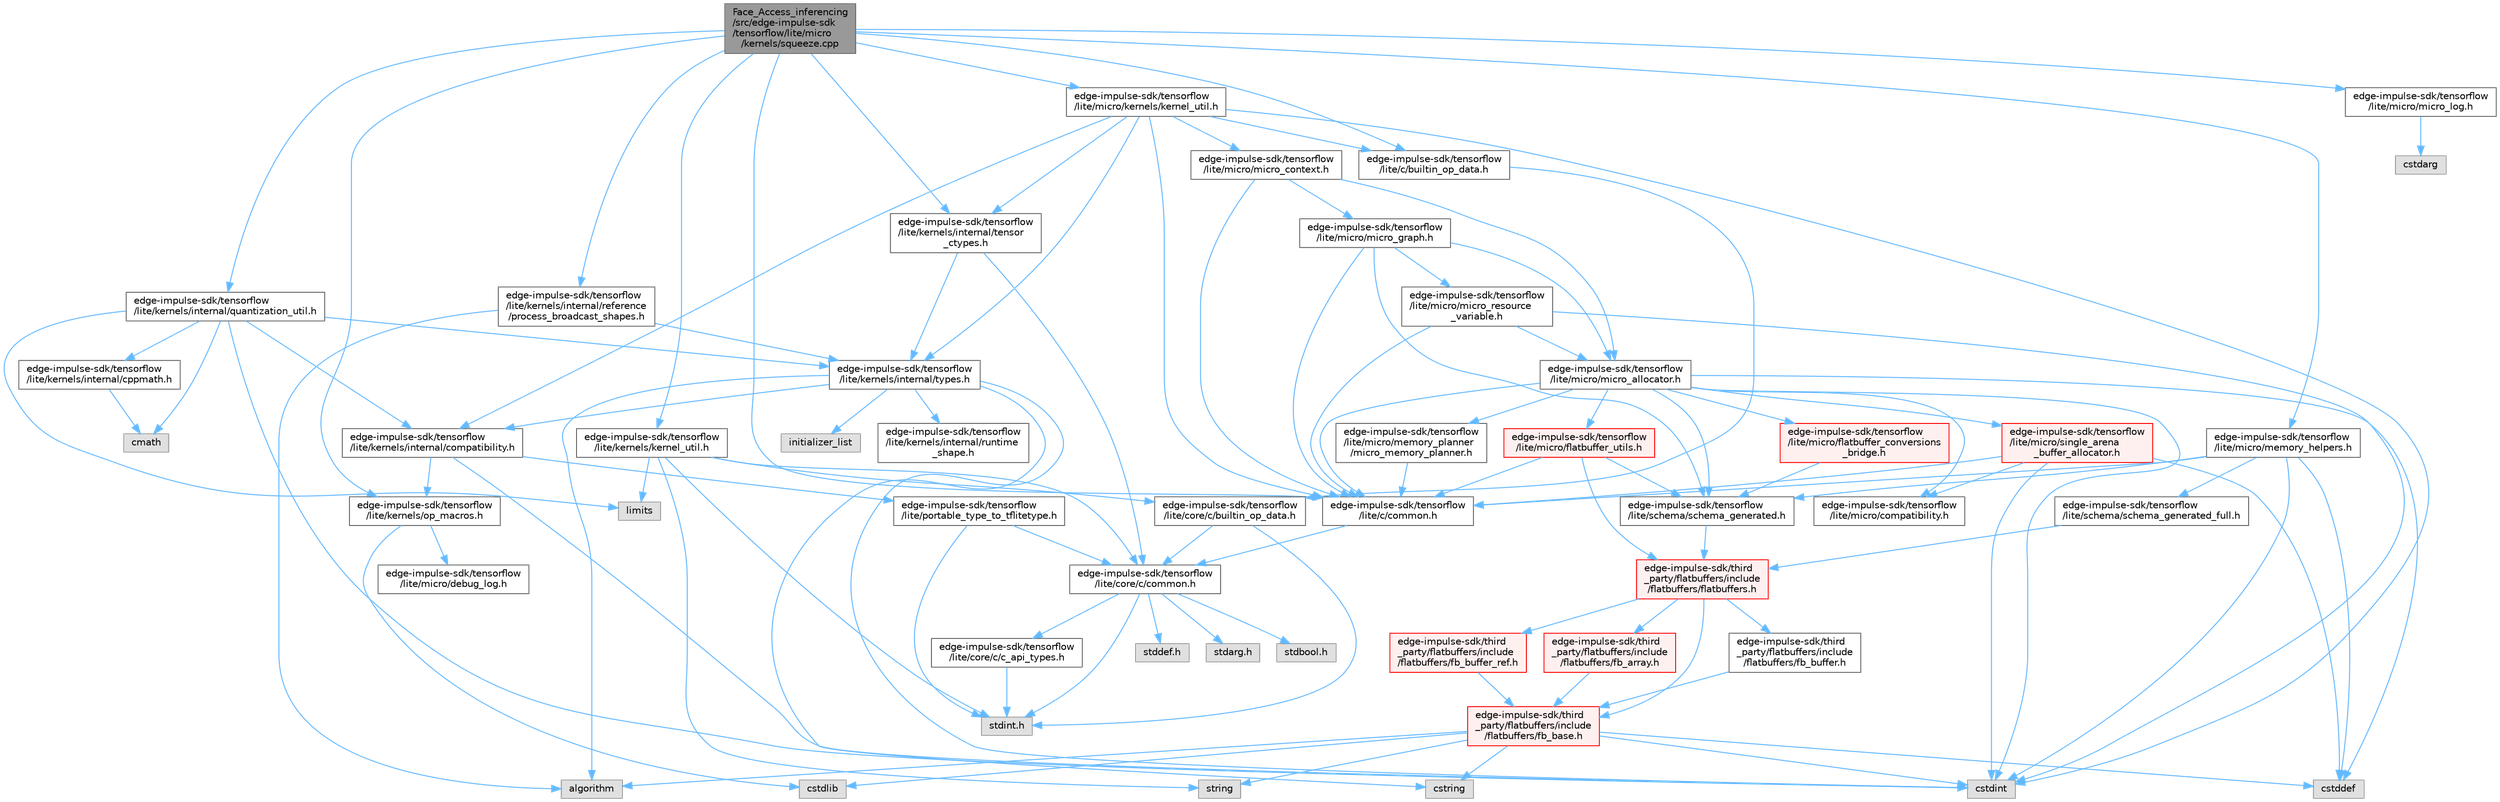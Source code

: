 digraph "Face_Access_inferencing/src/edge-impulse-sdk/tensorflow/lite/micro/kernels/squeeze.cpp"
{
 // LATEX_PDF_SIZE
  bgcolor="transparent";
  edge [fontname=Helvetica,fontsize=10,labelfontname=Helvetica,labelfontsize=10];
  node [fontname=Helvetica,fontsize=10,shape=box,height=0.2,width=0.4];
  Node1 [id="Node000001",label="Face_Access_inferencing\l/src/edge-impulse-sdk\l/tensorflow/lite/micro\l/kernels/squeeze.cpp",height=0.2,width=0.4,color="gray40", fillcolor="grey60", style="filled", fontcolor="black",tooltip=" "];
  Node1 -> Node2 [id="edge1_Node000001_Node000002",color="steelblue1",style="solid",tooltip=" "];
  Node2 [id="Node000002",label="edge-impulse-sdk/tensorflow\l/lite/c/builtin_op_data.h",height=0.2,width=0.4,color="grey40", fillcolor="white", style="filled",URL="$_face___access__inferencing_2src_2edge-impulse-sdk_2tensorflow_2lite_2c_2builtin__op__data_8h.html",tooltip=" "];
  Node2 -> Node3 [id="edge2_Node000002_Node000003",color="steelblue1",style="solid",tooltip=" "];
  Node3 [id="Node000003",label="edge-impulse-sdk/tensorflow\l/lite/core/c/builtin_op_data.h",height=0.2,width=0.4,color="grey40", fillcolor="white", style="filled",URL="$_face___access__inferencing_2src_2edge-impulse-sdk_2tensorflow_2lite_2core_2c_2builtin__op__data_8h.html",tooltip=" "];
  Node3 -> Node4 [id="edge3_Node000003_Node000004",color="steelblue1",style="solid",tooltip=" "];
  Node4 [id="Node000004",label="stdint.h",height=0.2,width=0.4,color="grey60", fillcolor="#E0E0E0", style="filled",tooltip=" "];
  Node3 -> Node5 [id="edge4_Node000003_Node000005",color="steelblue1",style="solid",tooltip=" "];
  Node5 [id="Node000005",label="edge-impulse-sdk/tensorflow\l/lite/core/c/common.h",height=0.2,width=0.4,color="grey40", fillcolor="white", style="filled",URL="$_face___access__inferencing_2src_2edge-impulse-sdk_2tensorflow_2lite_2core_2c_2common_8h.html",tooltip=" "];
  Node5 -> Node6 [id="edge5_Node000005_Node000006",color="steelblue1",style="solid",tooltip=" "];
  Node6 [id="Node000006",label="stdarg.h",height=0.2,width=0.4,color="grey60", fillcolor="#E0E0E0", style="filled",tooltip=" "];
  Node5 -> Node7 [id="edge6_Node000005_Node000007",color="steelblue1",style="solid",tooltip=" "];
  Node7 [id="Node000007",label="stdbool.h",height=0.2,width=0.4,color="grey60", fillcolor="#E0E0E0", style="filled",tooltip=" "];
  Node5 -> Node8 [id="edge7_Node000005_Node000008",color="steelblue1",style="solid",tooltip=" "];
  Node8 [id="Node000008",label="stddef.h",height=0.2,width=0.4,color="grey60", fillcolor="#E0E0E0", style="filled",tooltip=" "];
  Node5 -> Node4 [id="edge8_Node000005_Node000004",color="steelblue1",style="solid",tooltip=" "];
  Node5 -> Node9 [id="edge9_Node000005_Node000009",color="steelblue1",style="solid",tooltip=" "];
  Node9 [id="Node000009",label="edge-impulse-sdk/tensorflow\l/lite/core/c/c_api_types.h",height=0.2,width=0.4,color="grey40", fillcolor="white", style="filled",URL="$_face___access__inferencing_2src_2edge-impulse-sdk_2tensorflow_2lite_2core_2c_2c__api__types_8h.html",tooltip=" "];
  Node9 -> Node4 [id="edge10_Node000009_Node000004",color="steelblue1",style="solid",tooltip=" "];
  Node1 -> Node10 [id="edge11_Node000001_Node000010",color="steelblue1",style="solid",tooltip=" "];
  Node10 [id="Node000010",label="edge-impulse-sdk/tensorflow\l/lite/c/common.h",height=0.2,width=0.4,color="grey40", fillcolor="white", style="filled",URL="$_face___access__inferencing_2src_2edge-impulse-sdk_2tensorflow_2lite_2c_2common_8h.html",tooltip=" "];
  Node10 -> Node5 [id="edge12_Node000010_Node000005",color="steelblue1",style="solid",tooltip=" "];
  Node1 -> Node11 [id="edge13_Node000001_Node000011",color="steelblue1",style="solid",tooltip=" "];
  Node11 [id="Node000011",label="edge-impulse-sdk/tensorflow\l/lite/kernels/internal/quantization_util.h",height=0.2,width=0.4,color="grey40", fillcolor="white", style="filled",URL="$_face___access__inferencing_2src_2edge-impulse-sdk_2tensorflow_2lite_2kernels_2internal_2quantization__util_8h.html",tooltip=" "];
  Node11 -> Node12 [id="edge14_Node000011_Node000012",color="steelblue1",style="solid",tooltip=" "];
  Node12 [id="Node000012",label="cmath",height=0.2,width=0.4,color="grey60", fillcolor="#E0E0E0", style="filled",tooltip=" "];
  Node11 -> Node13 [id="edge15_Node000011_Node000013",color="steelblue1",style="solid",tooltip=" "];
  Node13 [id="Node000013",label="cstdint",height=0.2,width=0.4,color="grey60", fillcolor="#E0E0E0", style="filled",tooltip=" "];
  Node11 -> Node14 [id="edge16_Node000011_Node000014",color="steelblue1",style="solid",tooltip=" "];
  Node14 [id="Node000014",label="limits",height=0.2,width=0.4,color="grey60", fillcolor="#E0E0E0", style="filled",tooltip=" "];
  Node11 -> Node15 [id="edge17_Node000011_Node000015",color="steelblue1",style="solid",tooltip=" "];
  Node15 [id="Node000015",label="edge-impulse-sdk/tensorflow\l/lite/kernels/internal/compatibility.h",height=0.2,width=0.4,color="grey40", fillcolor="white", style="filled",URL="$_face___access__inferencing_2src_2edge-impulse-sdk_2tensorflow_2lite_2kernels_2internal_2compatibility_8h.html",tooltip=" "];
  Node15 -> Node13 [id="edge18_Node000015_Node000013",color="steelblue1",style="solid",tooltip=" "];
  Node15 -> Node16 [id="edge19_Node000015_Node000016",color="steelblue1",style="solid",tooltip=" "];
  Node16 [id="Node000016",label="edge-impulse-sdk/tensorflow\l/lite/portable_type_to_tflitetype.h",height=0.2,width=0.4,color="grey40", fillcolor="white", style="filled",URL="$_face___access__inferencing_2src_2edge-impulse-sdk_2tensorflow_2lite_2portable__type__to__tflitetype_8h.html",tooltip=" "];
  Node16 -> Node4 [id="edge20_Node000016_Node000004",color="steelblue1",style="solid",tooltip=" "];
  Node16 -> Node5 [id="edge21_Node000016_Node000005",color="steelblue1",style="solid",tooltip=" "];
  Node15 -> Node17 [id="edge22_Node000015_Node000017",color="steelblue1",style="solid",tooltip=" "];
  Node17 [id="Node000017",label="edge-impulse-sdk/tensorflow\l/lite/kernels/op_macros.h",height=0.2,width=0.4,color="grey40", fillcolor="white", style="filled",URL="$_face___access__inferencing_2src_2edge-impulse-sdk_2tensorflow_2lite_2kernels_2op__macros_8h.html",tooltip=" "];
  Node17 -> Node18 [id="edge23_Node000017_Node000018",color="steelblue1",style="solid",tooltip=" "];
  Node18 [id="Node000018",label="edge-impulse-sdk/tensorflow\l/lite/micro/debug_log.h",height=0.2,width=0.4,color="grey40", fillcolor="white", style="filled",URL="$_face___access__inferencing_2src_2edge-impulse-sdk_2tensorflow_2lite_2micro_2debug__log_8h.html",tooltip=" "];
  Node17 -> Node19 [id="edge24_Node000017_Node000019",color="steelblue1",style="solid",tooltip=" "];
  Node19 [id="Node000019",label="cstdlib",height=0.2,width=0.4,color="grey60", fillcolor="#E0E0E0", style="filled",tooltip=" "];
  Node11 -> Node20 [id="edge25_Node000011_Node000020",color="steelblue1",style="solid",tooltip=" "];
  Node20 [id="Node000020",label="edge-impulse-sdk/tensorflow\l/lite/kernels/internal/cppmath.h",height=0.2,width=0.4,color="grey40", fillcolor="white", style="filled",URL="$_face___access__inferencing_2src_2edge-impulse-sdk_2tensorflow_2lite_2kernels_2internal_2cppmath_8h.html",tooltip=" "];
  Node20 -> Node12 [id="edge26_Node000020_Node000012",color="steelblue1",style="solid",tooltip=" "];
  Node11 -> Node21 [id="edge27_Node000011_Node000021",color="steelblue1",style="solid",tooltip=" "];
  Node21 [id="Node000021",label="edge-impulse-sdk/tensorflow\l/lite/kernels/internal/types.h",height=0.2,width=0.4,color="grey40", fillcolor="white", style="filled",URL="$_face___access__inferencing_2src_2edge-impulse-sdk_2tensorflow_2lite_2kernels_2internal_2types_8h.html",tooltip=" "];
  Node21 -> Node22 [id="edge28_Node000021_Node000022",color="steelblue1",style="solid",tooltip=" "];
  Node22 [id="Node000022",label="algorithm",height=0.2,width=0.4,color="grey60", fillcolor="#E0E0E0", style="filled",tooltip=" "];
  Node21 -> Node13 [id="edge29_Node000021_Node000013",color="steelblue1",style="solid",tooltip=" "];
  Node21 -> Node23 [id="edge30_Node000021_Node000023",color="steelblue1",style="solid",tooltip=" "];
  Node23 [id="Node000023",label="cstring",height=0.2,width=0.4,color="grey60", fillcolor="#E0E0E0", style="filled",tooltip=" "];
  Node21 -> Node24 [id="edge31_Node000021_Node000024",color="steelblue1",style="solid",tooltip=" "];
  Node24 [id="Node000024",label="initializer_list",height=0.2,width=0.4,color="grey60", fillcolor="#E0E0E0", style="filled",tooltip=" "];
  Node21 -> Node15 [id="edge32_Node000021_Node000015",color="steelblue1",style="solid",tooltip=" "];
  Node21 -> Node25 [id="edge33_Node000021_Node000025",color="steelblue1",style="solid",tooltip=" "];
  Node25 [id="Node000025",label="edge-impulse-sdk/tensorflow\l/lite/kernels/internal/runtime\l_shape.h",height=0.2,width=0.4,color="grey40", fillcolor="white", style="filled",URL="$_face___access__inferencing_2src_2edge-impulse-sdk_2tensorflow_2lite_2kernels_2internal_2runtime__shape_8h.html",tooltip=" "];
  Node1 -> Node26 [id="edge34_Node000001_Node000026",color="steelblue1",style="solid",tooltip=" "];
  Node26 [id="Node000026",label="edge-impulse-sdk/tensorflow\l/lite/kernels/internal/reference\l/process_broadcast_shapes.h",height=0.2,width=0.4,color="grey40", fillcolor="white", style="filled",URL="$_face___access__inferencing_2src_2edge-impulse-sdk_2tensorflow_2lite_2kernels_2internal_2referend4c589f31776ca07f2f326a3c5dba149.html",tooltip=" "];
  Node26 -> Node22 [id="edge35_Node000026_Node000022",color="steelblue1",style="solid",tooltip=" "];
  Node26 -> Node21 [id="edge36_Node000026_Node000021",color="steelblue1",style="solid",tooltip=" "];
  Node1 -> Node27 [id="edge37_Node000001_Node000027",color="steelblue1",style="solid",tooltip=" "];
  Node27 [id="Node000027",label="edge-impulse-sdk/tensorflow\l/lite/kernels/internal/tensor\l_ctypes.h",height=0.2,width=0.4,color="grey40", fillcolor="white", style="filled",URL="$_face___access__inferencing_2src_2edge-impulse-sdk_2tensorflow_2lite_2kernels_2internal_2tensor__ctypes_8h.html",tooltip=" "];
  Node27 -> Node5 [id="edge38_Node000027_Node000005",color="steelblue1",style="solid",tooltip=" "];
  Node27 -> Node21 [id="edge39_Node000027_Node000021",color="steelblue1",style="solid",tooltip=" "];
  Node1 -> Node28 [id="edge40_Node000001_Node000028",color="steelblue1",style="solid",tooltip=" "];
  Node28 [id="Node000028",label="edge-impulse-sdk/tensorflow\l/lite/kernels/kernel_util.h",height=0.2,width=0.4,color="grey40", fillcolor="white", style="filled",URL="$_face___access__inferencing_2src_2edge-impulse-sdk_2tensorflow_2lite_2kernels_2kernel__util_8h.html",tooltip=" "];
  Node28 -> Node4 [id="edge41_Node000028_Node000004",color="steelblue1",style="solid",tooltip=" "];
  Node28 -> Node14 [id="edge42_Node000028_Node000014",color="steelblue1",style="solid",tooltip=" "];
  Node28 -> Node29 [id="edge43_Node000028_Node000029",color="steelblue1",style="solid",tooltip=" "];
  Node29 [id="Node000029",label="string",height=0.2,width=0.4,color="grey60", fillcolor="#E0E0E0", style="filled",tooltip=" "];
  Node28 -> Node3 [id="edge44_Node000028_Node000003",color="steelblue1",style="solid",tooltip=" "];
  Node28 -> Node5 [id="edge45_Node000028_Node000005",color="steelblue1",style="solid",tooltip=" "];
  Node1 -> Node17 [id="edge46_Node000001_Node000017",color="steelblue1",style="solid",tooltip=" "];
  Node1 -> Node30 [id="edge47_Node000001_Node000030",color="steelblue1",style="solid",tooltip=" "];
  Node30 [id="Node000030",label="edge-impulse-sdk/tensorflow\l/lite/micro/kernels/kernel_util.h",height=0.2,width=0.4,color="grey40", fillcolor="white", style="filled",URL="$_face___access__inferencing_2src_2edge-impulse-sdk_2tensorflow_2lite_2micro_2kernels_2kernel__util_8h.html",tooltip=" "];
  Node30 -> Node13 [id="edge48_Node000030_Node000013",color="steelblue1",style="solid",tooltip=" "];
  Node30 -> Node2 [id="edge49_Node000030_Node000002",color="steelblue1",style="solid",tooltip=" "];
  Node30 -> Node10 [id="edge50_Node000030_Node000010",color="steelblue1",style="solid",tooltip=" "];
  Node30 -> Node15 [id="edge51_Node000030_Node000015",color="steelblue1",style="solid",tooltip=" "];
  Node30 -> Node27 [id="edge52_Node000030_Node000027",color="steelblue1",style="solid",tooltip=" "];
  Node30 -> Node21 [id="edge53_Node000030_Node000021",color="steelblue1",style="solid",tooltip=" "];
  Node30 -> Node31 [id="edge54_Node000030_Node000031",color="steelblue1",style="solid",tooltip=" "];
  Node31 [id="Node000031",label="edge-impulse-sdk/tensorflow\l/lite/micro/micro_context.h",height=0.2,width=0.4,color="grey40", fillcolor="white", style="filled",URL="$_face___access__inferencing_2src_2edge-impulse-sdk_2tensorflow_2lite_2micro_2micro__context_8h.html",tooltip=" "];
  Node31 -> Node10 [id="edge55_Node000031_Node000010",color="steelblue1",style="solid",tooltip=" "];
  Node31 -> Node32 [id="edge56_Node000031_Node000032",color="steelblue1",style="solid",tooltip=" "];
  Node32 [id="Node000032",label="edge-impulse-sdk/tensorflow\l/lite/micro/micro_allocator.h",height=0.2,width=0.4,color="grey40", fillcolor="white", style="filled",URL="$_face___access__inferencing_2src_2edge-impulse-sdk_2tensorflow_2lite_2micro_2micro__allocator_8h.html",tooltip=" "];
  Node32 -> Node33 [id="edge57_Node000032_Node000033",color="steelblue1",style="solid",tooltip=" "];
  Node33 [id="Node000033",label="cstddef",height=0.2,width=0.4,color="grey60", fillcolor="#E0E0E0", style="filled",tooltip=" "];
  Node32 -> Node13 [id="edge58_Node000032_Node000013",color="steelblue1",style="solid",tooltip=" "];
  Node32 -> Node10 [id="edge59_Node000032_Node000010",color="steelblue1",style="solid",tooltip=" "];
  Node32 -> Node34 [id="edge60_Node000032_Node000034",color="steelblue1",style="solid",tooltip=" "];
  Node34 [id="Node000034",label="edge-impulse-sdk/tensorflow\l/lite/micro/single_arena\l_buffer_allocator.h",height=0.2,width=0.4,color="red", fillcolor="#FFF0F0", style="filled",URL="$_face___access__inferencing_2src_2edge-impulse-sdk_2tensorflow_2lite_2micro_2single__arena__buffer__allocator_8h.html",tooltip=" "];
  Node34 -> Node33 [id="edge61_Node000034_Node000033",color="steelblue1",style="solid",tooltip=" "];
  Node34 -> Node13 [id="edge62_Node000034_Node000013",color="steelblue1",style="solid",tooltip=" "];
  Node34 -> Node10 [id="edge63_Node000034_Node000010",color="steelblue1",style="solid",tooltip=" "];
  Node34 -> Node37 [id="edge64_Node000034_Node000037",color="steelblue1",style="solid",tooltip=" "];
  Node37 [id="Node000037",label="edge-impulse-sdk/tensorflow\l/lite/micro/compatibility.h",height=0.2,width=0.4,color="grey40", fillcolor="white", style="filled",URL="$_face___access__inferencing_2src_2edge-impulse-sdk_2tensorflow_2lite_2micro_2compatibility_8h.html",tooltip=" "];
  Node32 -> Node37 [id="edge65_Node000032_Node000037",color="steelblue1",style="solid",tooltip=" "];
  Node32 -> Node38 [id="edge66_Node000032_Node000038",color="steelblue1",style="solid",tooltip=" "];
  Node38 [id="Node000038",label="edge-impulse-sdk/tensorflow\l/lite/micro/flatbuffer_utils.h",height=0.2,width=0.4,color="red", fillcolor="#FFF0F0", style="filled",URL="$_face___access__inferencing_2src_2edge-impulse-sdk_2tensorflow_2lite_2micro_2flatbuffer__utils_8h.html",tooltip=" "];
  Node38 -> Node39 [id="edge67_Node000038_Node000039",color="steelblue1",style="solid",tooltip=" "];
  Node39 [id="Node000039",label="edge-impulse-sdk/third\l_party/flatbuffers/include\l/flatbuffers/flatbuffers.h",height=0.2,width=0.4,color="red", fillcolor="#FFF0F0", style="filled",URL="$_face___access__inferencing_2src_2edge-impulse-sdk_2third__party_2flatbuffers_2include_2flatbuffers_2flatbuffers_8h.html",tooltip=" "];
  Node39 -> Node40 [id="edge68_Node000039_Node000040",color="steelblue1",style="solid",tooltip=" "];
  Node40 [id="Node000040",label="edge-impulse-sdk/third\l_party/flatbuffers/include\l/flatbuffers/fb_array.h",height=0.2,width=0.4,color="red", fillcolor="#FFF0F0", style="filled",URL="$fb__array_8h.html",tooltip=" "];
  Node40 -> Node41 [id="edge69_Node000040_Node000041",color="steelblue1",style="solid",tooltip=" "];
  Node41 [id="Node000041",label="edge-impulse-sdk/third\l_party/flatbuffers/include\l/flatbuffers/fb_base.h",height=0.2,width=0.4,color="red", fillcolor="#FFF0F0", style="filled",URL="$fb__base_8h.html",tooltip=" "];
  Node41 -> Node13 [id="edge70_Node000041_Node000013",color="steelblue1",style="solid",tooltip=" "];
  Node41 -> Node33 [id="edge71_Node000041_Node000033",color="steelblue1",style="solid",tooltip=" "];
  Node41 -> Node19 [id="edge72_Node000041_Node000019",color="steelblue1",style="solid",tooltip=" "];
  Node41 -> Node23 [id="edge73_Node000041_Node000023",color="steelblue1",style="solid",tooltip=" "];
  Node41 -> Node29 [id="edge74_Node000041_Node000029",color="steelblue1",style="solid",tooltip=" "];
  Node41 -> Node22 [id="edge75_Node000041_Node000022",color="steelblue1",style="solid",tooltip=" "];
  Node39 -> Node41 [id="edge76_Node000039_Node000041",color="steelblue1",style="solid",tooltip=" "];
  Node39 -> Node51 [id="edge77_Node000039_Node000051",color="steelblue1",style="solid",tooltip=" "];
  Node51 [id="Node000051",label="edge-impulse-sdk/third\l_party/flatbuffers/include\l/flatbuffers/fb_buffer.h",height=0.2,width=0.4,color="grey40", fillcolor="white", style="filled",URL="$fb__buffer_8h.html",tooltip=" "];
  Node51 -> Node41 [id="edge78_Node000051_Node000041",color="steelblue1",style="solid",tooltip=" "];
  Node39 -> Node52 [id="edge79_Node000039_Node000052",color="steelblue1",style="solid",tooltip=" "];
  Node52 [id="Node000052",label="edge-impulse-sdk/third\l_party/flatbuffers/include\l/flatbuffers/fb_buffer_ref.h",height=0.2,width=0.4,color="red", fillcolor="#FFF0F0", style="filled",URL="$fb__buffer__ref_8h.html",tooltip=" "];
  Node52 -> Node41 [id="edge80_Node000052_Node000041",color="steelblue1",style="solid",tooltip=" "];
  Node38 -> Node10 [id="edge81_Node000038_Node000010",color="steelblue1",style="solid",tooltip=" "];
  Node38 -> Node70 [id="edge82_Node000038_Node000070",color="steelblue1",style="solid",tooltip=" "];
  Node70 [id="Node000070",label="edge-impulse-sdk/tensorflow\l/lite/schema/schema_generated.h",height=0.2,width=0.4,color="grey40", fillcolor="white", style="filled",URL="$_face___access__inferencing_2src_2edge-impulse-sdk_2tensorflow_2lite_2schema_2schema__generated_8h.html",tooltip=" "];
  Node70 -> Node39 [id="edge83_Node000070_Node000039",color="steelblue1",style="solid",tooltip=" "];
  Node32 -> Node71 [id="edge84_Node000032_Node000071",color="steelblue1",style="solid",tooltip=" "];
  Node71 [id="Node000071",label="edge-impulse-sdk/tensorflow\l/lite/micro/memory_planner\l/micro_memory_planner.h",height=0.2,width=0.4,color="grey40", fillcolor="white", style="filled",URL="$_face___access__inferencing_2src_2edge-impulse-sdk_2tensorflow_2lite_2micro_2memory__planner_2micro__memory__planner_8h.html",tooltip=" "];
  Node71 -> Node10 [id="edge85_Node000071_Node000010",color="steelblue1",style="solid",tooltip=" "];
  Node32 -> Node72 [id="edge86_Node000032_Node000072",color="steelblue1",style="solid",tooltip=" "];
  Node72 [id="Node000072",label="edge-impulse-sdk/tensorflow\l/lite/micro/flatbuffer_conversions\l_bridge.h",height=0.2,width=0.4,color="red", fillcolor="#FFF0F0", style="filled",URL="$_face___access__inferencing_2src_2edge-impulse-sdk_2tensorflow_2lite_2micro_2flatbuffer__conversions__bridge_8h.html",tooltip=" "];
  Node72 -> Node70 [id="edge87_Node000072_Node000070",color="steelblue1",style="solid",tooltip=" "];
  Node32 -> Node70 [id="edge88_Node000032_Node000070",color="steelblue1",style="solid",tooltip=" "];
  Node31 -> Node77 [id="edge89_Node000031_Node000077",color="steelblue1",style="solid",tooltip=" "];
  Node77 [id="Node000077",label="edge-impulse-sdk/tensorflow\l/lite/micro/micro_graph.h",height=0.2,width=0.4,color="grey40", fillcolor="white", style="filled",URL="$_face___access__inferencing_2src_2edge-impulse-sdk_2tensorflow_2lite_2micro_2micro__graph_8h.html",tooltip=" "];
  Node77 -> Node10 [id="edge90_Node000077_Node000010",color="steelblue1",style="solid",tooltip=" "];
  Node77 -> Node32 [id="edge91_Node000077_Node000032",color="steelblue1",style="solid",tooltip=" "];
  Node77 -> Node78 [id="edge92_Node000077_Node000078",color="steelblue1",style="solid",tooltip=" "];
  Node78 [id="Node000078",label="edge-impulse-sdk/tensorflow\l/lite/micro/micro_resource\l_variable.h",height=0.2,width=0.4,color="grey40", fillcolor="white", style="filled",URL="$_face___access__inferencing_2src_2edge-impulse-sdk_2tensorflow_2lite_2micro_2micro__resource__variable_8h.html",tooltip=" "];
  Node78 -> Node13 [id="edge93_Node000078_Node000013",color="steelblue1",style="solid",tooltip=" "];
  Node78 -> Node10 [id="edge94_Node000078_Node000010",color="steelblue1",style="solid",tooltip=" "];
  Node78 -> Node32 [id="edge95_Node000078_Node000032",color="steelblue1",style="solid",tooltip=" "];
  Node77 -> Node70 [id="edge96_Node000077_Node000070",color="steelblue1",style="solid",tooltip=" "];
  Node1 -> Node79 [id="edge97_Node000001_Node000079",color="steelblue1",style="solid",tooltip=" "];
  Node79 [id="Node000079",label="edge-impulse-sdk/tensorflow\l/lite/micro/memory_helpers.h",height=0.2,width=0.4,color="grey40", fillcolor="white", style="filled",URL="$_face___access__inferencing_2src_2edge-impulse-sdk_2tensorflow_2lite_2micro_2memory__helpers_8h.html",tooltip=" "];
  Node79 -> Node33 [id="edge98_Node000079_Node000033",color="steelblue1",style="solid",tooltip=" "];
  Node79 -> Node13 [id="edge99_Node000079_Node000013",color="steelblue1",style="solid",tooltip=" "];
  Node79 -> Node10 [id="edge100_Node000079_Node000010",color="steelblue1",style="solid",tooltip=" "];
  Node79 -> Node70 [id="edge101_Node000079_Node000070",color="steelblue1",style="solid",tooltip=" "];
  Node79 -> Node80 [id="edge102_Node000079_Node000080",color="steelblue1",style="solid",tooltip=" "];
  Node80 [id="Node000080",label="edge-impulse-sdk/tensorflow\l/lite/schema/schema_generated_full.h",height=0.2,width=0.4,color="grey40", fillcolor="white", style="filled",URL="$schema__generated__full_8h.html",tooltip=" "];
  Node80 -> Node39 [id="edge103_Node000080_Node000039",color="steelblue1",style="solid",tooltip=" "];
  Node1 -> Node81 [id="edge104_Node000001_Node000081",color="steelblue1",style="solid",tooltip=" "];
  Node81 [id="Node000081",label="edge-impulse-sdk/tensorflow\l/lite/micro/micro_log.h",height=0.2,width=0.4,color="grey40", fillcolor="white", style="filled",URL="$_face___access__inferencing_2src_2edge-impulse-sdk_2tensorflow_2lite_2micro_2micro__log_8h.html",tooltip=" "];
  Node81 -> Node76 [id="edge105_Node000081_Node000076",color="steelblue1",style="solid",tooltip=" "];
  Node76 [id="Node000076",label="cstdarg",height=0.2,width=0.4,color="grey60", fillcolor="#E0E0E0", style="filled",tooltip=" "];
}

